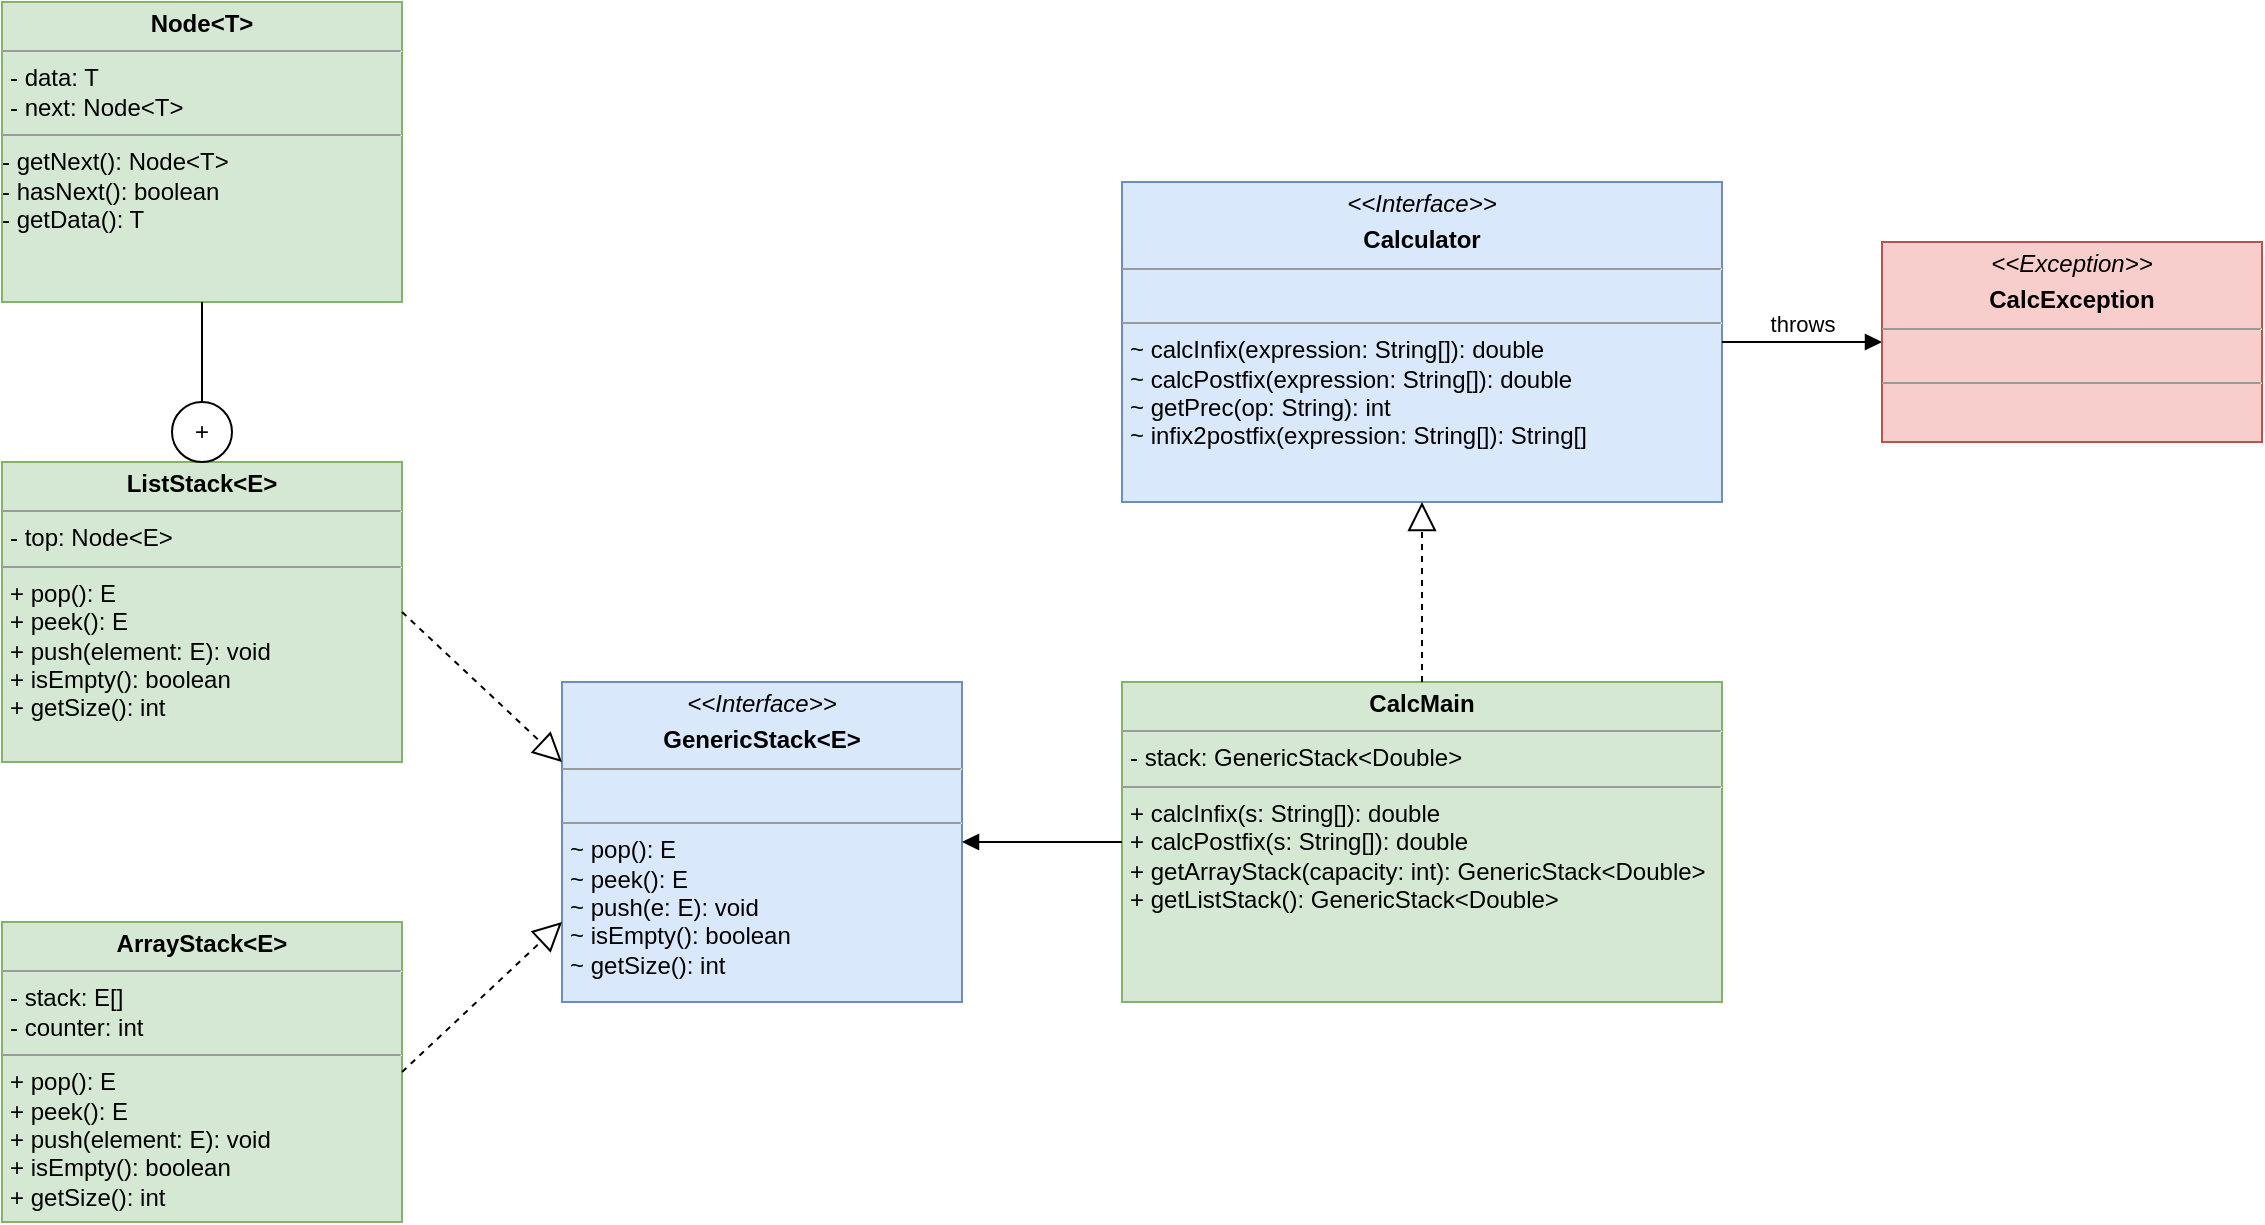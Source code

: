<mxfile version="20.5.3" type="device"><diagram id="0mf5CSDhRAKHNxlao5OT" name="Seite-1"><mxGraphModel dx="1422" dy="761" grid="0" gridSize="10" guides="1" tooltips="1" connect="1" arrows="1" fold="1" page="1" pageScale="1" pageWidth="1654" pageHeight="1169" math="0" shadow="0"><root><mxCell id="0"/><mxCell id="1" parent="0"/><mxCell id="vD7FnfhJnVGObPDARP8b-1" value="&lt;p style=&quot;margin:0px;margin-top:4px;text-align:center;&quot;&gt;&lt;i&gt;&amp;lt;&amp;lt;Interface&amp;gt;&amp;gt;&lt;/i&gt;&lt;/p&gt;&lt;p style=&quot;margin:0px;margin-top:4px;text-align:center;&quot;&gt;&lt;b&gt;GenericStack&amp;lt;E&amp;gt;&lt;/b&gt;&lt;br&gt;&lt;/p&gt;&lt;hr size=&quot;1&quot;&gt;&lt;p style=&quot;margin:0px;margin-left:4px;&quot;&gt;&lt;br&gt;&lt;/p&gt;&lt;hr size=&quot;1&quot;&gt;&lt;p style=&quot;margin:0px;margin-left:4px;&quot;&gt;~ pop(): E&lt;/p&gt;&lt;p style=&quot;margin:0px;margin-left:4px;&quot;&gt;~ peek(): E&lt;/p&gt;&lt;p style=&quot;margin:0px;margin-left:4px;&quot;&gt;~ push(e: E): void&lt;/p&gt;&lt;p style=&quot;margin:0px;margin-left:4px;&quot;&gt;~ isEmpty(): boolean&lt;/p&gt;&lt;p style=&quot;margin:0px;margin-left:4px;&quot;&gt;~ getSize(): int&lt;br&gt;&lt;/p&gt;" style="verticalAlign=top;align=left;overflow=fill;fontSize=12;fontFamily=Helvetica;html=1;fillColor=#dae8fc;strokeColor=#6c8ebf;" vertex="1" parent="1"><mxGeometry x="600" y="400" width="200" height="160" as="geometry"/></mxCell><mxCell id="vD7FnfhJnVGObPDARP8b-2" value="&lt;p style=&quot;margin:0px;margin-top:4px;text-align:center;&quot;&gt;&lt;b&gt;ListStack&amp;lt;E&amp;gt;&lt;/b&gt;&lt;/p&gt;&lt;hr size=&quot;1&quot;&gt;&lt;p style=&quot;margin:0px;margin-left:4px;&quot;&gt;- top: Node&amp;lt;E&amp;gt;&lt;br&gt;&lt;/p&gt;&lt;hr size=&quot;1&quot;&gt;&lt;p style=&quot;margin:0px;margin-left:4px;&quot;&gt;+ pop(): E&lt;/p&gt;&lt;p style=&quot;margin:0px;margin-left:4px;&quot;&gt;+ peek(): E&lt;/p&gt;&lt;p style=&quot;margin:0px;margin-left:4px;&quot;&gt;+ push(element: E): void&lt;/p&gt;&lt;p style=&quot;margin:0px;margin-left:4px;&quot;&gt;+ isEmpty(): boolean&lt;/p&gt;&lt;p style=&quot;margin:0px;margin-left:4px;&quot;&gt;+ getSize(): int&lt;br&gt;&lt;/p&gt;" style="verticalAlign=top;align=left;overflow=fill;fontSize=12;fontFamily=Helvetica;html=1;fillColor=#d5e8d4;strokeColor=#82b366;" vertex="1" parent="1"><mxGeometry x="320" y="290" width="200" height="150" as="geometry"/></mxCell><mxCell id="vD7FnfhJnVGObPDARP8b-3" value="&lt;p style=&quot;margin:0px;margin-top:4px;text-align:center;&quot;&gt;&lt;b&gt;ArrayStack&amp;lt;E&amp;gt;&lt;/b&gt;&lt;/p&gt;&lt;hr size=&quot;1&quot;&gt;&lt;p style=&quot;margin:0px;margin-left:4px;&quot;&gt;- stack: E[]&lt;/p&gt;&lt;p style=&quot;margin:0px;margin-left:4px;&quot;&gt;- counter: int&lt;br&gt;&lt;/p&gt;&lt;hr size=&quot;1&quot;&gt;&lt;p style=&quot;margin:0px;margin-left:4px;&quot;&gt;+ pop(): E&lt;/p&gt;&lt;p style=&quot;margin:0px;margin-left:4px;&quot;&gt;+ peek(): E&lt;/p&gt;&lt;p style=&quot;margin:0px;margin-left:4px;&quot;&gt;+ push(element: E): void&lt;/p&gt;&lt;p style=&quot;margin:0px;margin-left:4px;&quot;&gt;+ isEmpty(): boolean&lt;/p&gt;&lt;p style=&quot;margin:0px;margin-left:4px;&quot;&gt;+ getSize(): int&lt;br&gt;&lt;/p&gt;" style="verticalAlign=top;align=left;overflow=fill;fontSize=12;fontFamily=Helvetica;html=1;fillColor=#d5e8d4;strokeColor=#82b366;" vertex="1" parent="1"><mxGeometry x="320" y="520" width="200" height="150" as="geometry"/></mxCell><mxCell id="vD7FnfhJnVGObPDARP8b-4" value="" style="endArrow=block;dashed=1;endFill=0;endSize=12;html=1;rounded=0;exitX=1;exitY=0.5;exitDx=0;exitDy=0;entryX=0;entryY=0.25;entryDx=0;entryDy=0;" edge="1" parent="1" source="vD7FnfhJnVGObPDARP8b-2" target="vD7FnfhJnVGObPDARP8b-1"><mxGeometry width="160" relative="1" as="geometry"><mxPoint x="520" y="470" as="sourcePoint"/><mxPoint x="680" y="470" as="targetPoint"/></mxGeometry></mxCell><mxCell id="vD7FnfhJnVGObPDARP8b-5" value="" style="endArrow=block;dashed=1;endFill=0;endSize=12;html=1;rounded=0;exitX=1;exitY=0.5;exitDx=0;exitDy=0;entryX=0;entryY=0.75;entryDx=0;entryDy=0;" edge="1" parent="1" source="vD7FnfhJnVGObPDARP8b-3" target="vD7FnfhJnVGObPDARP8b-1"><mxGeometry width="160" relative="1" as="geometry"><mxPoint x="530.0" y="375" as="sourcePoint"/><mxPoint x="610.0" y="450" as="targetPoint"/></mxGeometry></mxCell><mxCell id="vD7FnfhJnVGObPDARP8b-6" value="&lt;p style=&quot;margin:0px;margin-top:4px;text-align:center;&quot;&gt;&lt;b&gt;Node&amp;lt;T&amp;gt;&lt;/b&gt;&lt;/p&gt;&lt;hr size=&quot;1&quot;&gt;&lt;p style=&quot;margin:0px;margin-left:4px;&quot;&gt;- data: T&lt;/p&gt;&lt;p style=&quot;margin:0px;margin-left:4px;&quot;&gt;- next: Node&amp;lt;T&amp;gt;&lt;br&gt;&lt;/p&gt;&lt;hr size=&quot;1&quot;&gt;&lt;div&gt;- getNext(): Node&amp;lt;T&amp;gt;&lt;/div&gt;&lt;div&gt;- hasNext(): boolean&lt;/div&gt;&lt;div&gt;- getData(): T&lt;br&gt;&lt;/div&gt;" style="verticalAlign=top;align=left;overflow=fill;fontSize=12;fontFamily=Helvetica;html=1;fillColor=#d5e8d4;strokeColor=#82b366;" vertex="1" parent="1"><mxGeometry x="320" y="60" width="200" height="150" as="geometry"/></mxCell><mxCell id="vD7FnfhJnVGObPDARP8b-8" value="" style="endArrow=none;html=1;rounded=0;entryX=0.5;entryY=1;entryDx=0;entryDy=0;exitX=0.5;exitY=0;exitDx=0;exitDy=0;startArrow=none;" edge="1" parent="1" source="vD7FnfhJnVGObPDARP8b-7" target="vD7FnfhJnVGObPDARP8b-6"><mxGeometry width="50" height="50" relative="1" as="geometry"><mxPoint x="720" y="320" as="sourcePoint"/><mxPoint x="770" y="270" as="targetPoint"/></mxGeometry></mxCell><mxCell id="vD7FnfhJnVGObPDARP8b-7" value="+" style="ellipse;whiteSpace=wrap;html=1;aspect=fixed;" vertex="1" parent="1"><mxGeometry x="405" y="260" width="30" height="30" as="geometry"/></mxCell><mxCell id="vD7FnfhJnVGObPDARP8b-9" value="" style="endArrow=none;html=1;rounded=0;entryX=0.5;entryY=1;entryDx=0;entryDy=0;exitX=0.5;exitY=0;exitDx=0;exitDy=0;" edge="1" parent="1" source="vD7FnfhJnVGObPDARP8b-2" target="vD7FnfhJnVGObPDARP8b-7"><mxGeometry width="50" height="50" relative="1" as="geometry"><mxPoint x="420" y="290" as="sourcePoint"/><mxPoint x="420" y="210" as="targetPoint"/></mxGeometry></mxCell><mxCell id="vD7FnfhJnVGObPDARP8b-10" value="&lt;p style=&quot;margin:0px;margin-top:4px;text-align:center;&quot;&gt;&lt;b&gt;CalcMain&lt;/b&gt;&lt;/p&gt;&lt;hr size=&quot;1&quot;&gt;&lt;p style=&quot;margin:0px;margin-left:4px;&quot;&gt;- stack: GenericStack&amp;lt;Double&amp;gt;&lt;br&gt;&lt;/p&gt;&lt;hr size=&quot;1&quot;&gt;&lt;p style=&quot;margin:0px;margin-left:4px;&quot;&gt;+ calcInfix(s: String[]): double&lt;/p&gt;&lt;p style=&quot;margin:0px;margin-left:4px;&quot;&gt;+ calcPostfix(s: String[]): double&lt;/p&gt;&lt;p style=&quot;margin:0px;margin-left:4px;&quot;&gt;+ getArrayStack(capacity: int): GenericStack&amp;lt;Double&amp;gt;&lt;/p&gt;&lt;p style=&quot;margin:0px;margin-left:4px;&quot;&gt;+ getListStack(): GenericStack&amp;lt;Double&amp;gt;&lt;br&gt;&lt;/p&gt;" style="verticalAlign=top;align=left;overflow=fill;fontSize=12;fontFamily=Helvetica;html=1;fillColor=#d5e8d4;strokeColor=#82b366;" vertex="1" parent="1"><mxGeometry x="880" y="400" width="300" height="160" as="geometry"/></mxCell><mxCell id="vD7FnfhJnVGObPDARP8b-12" value="" style="html=1;verticalAlign=bottom;endArrow=block;rounded=0;exitX=0;exitY=0.5;exitDx=0;exitDy=0;entryX=1;entryY=0.5;entryDx=0;entryDy=0;" edge="1" parent="1" source="vD7FnfhJnVGObPDARP8b-10" target="vD7FnfhJnVGObPDARP8b-1"><mxGeometry width="80" relative="1" as="geometry"><mxPoint x="870" y="530" as="sourcePoint"/><mxPoint x="950" y="530" as="targetPoint"/></mxGeometry></mxCell><mxCell id="vD7FnfhJnVGObPDARP8b-13" value="&lt;p style=&quot;margin:0px;margin-top:4px;text-align:center;&quot;&gt;&lt;i&gt;&amp;lt;&amp;lt;Interface&amp;gt;&amp;gt;&lt;/i&gt;&lt;/p&gt;&lt;p style=&quot;margin:0px;margin-top:4px;text-align:center;&quot;&gt;&lt;b&gt;Calculator&lt;/b&gt;&lt;br&gt;&lt;/p&gt;&lt;hr size=&quot;1&quot;&gt;&lt;p style=&quot;margin:0px;margin-left:4px;&quot;&gt;&lt;br&gt;&lt;/p&gt;&lt;hr size=&quot;1&quot;&gt;&lt;p style=&quot;margin:0px;margin-left:4px;&quot;&gt;~ calcInfix(expression: String[]): double&lt;/p&gt;&lt;p style=&quot;margin:0px;margin-left:4px;&quot;&gt;~ calcPostfix(expression: String[]): double&lt;/p&gt;&lt;p style=&quot;margin:0px;margin-left:4px;&quot;&gt;~ getPrec(op: String): int&lt;/p&gt;&lt;p style=&quot;margin:0px;margin-left:4px;&quot;&gt;~ infix2postfix(expression: String[]): String[]&lt;br&gt;&lt;/p&gt;" style="verticalAlign=top;align=left;overflow=fill;fontSize=12;fontFamily=Helvetica;html=1;fillColor=#dae8fc;strokeColor=#6c8ebf;" vertex="1" parent="1"><mxGeometry x="880" y="150" width="300" height="160" as="geometry"/></mxCell><mxCell id="vD7FnfhJnVGObPDARP8b-14" value="" style="endArrow=block;dashed=1;endFill=0;endSize=12;html=1;rounded=0;exitX=0.5;exitY=0;exitDx=0;exitDy=0;entryX=0.5;entryY=1;entryDx=0;entryDy=0;" edge="1" parent="1" source="vD7FnfhJnVGObPDARP8b-10" target="vD7FnfhJnVGObPDARP8b-13"><mxGeometry width="160" relative="1" as="geometry"><mxPoint x="530.0" y="375" as="sourcePoint"/><mxPoint x="610.0" y="450" as="targetPoint"/></mxGeometry></mxCell><mxCell id="vD7FnfhJnVGObPDARP8b-16" value="&lt;p style=&quot;margin:0px;margin-top:4px;text-align:center;&quot;&gt;&lt;i&gt;&amp;lt;&amp;lt;Exception&amp;gt;&amp;gt;&lt;/i&gt;&lt;/p&gt;&lt;p style=&quot;margin:0px;margin-top:4px;text-align:center;&quot;&gt;&lt;b&gt;CalcException&lt;/b&gt;&lt;br&gt;&lt;/p&gt;&lt;hr size=&quot;1&quot;&gt;&lt;p style=&quot;margin:0px;margin-left:4px;&quot;&gt;&lt;br&gt;&lt;/p&gt;&lt;hr size=&quot;1&quot;&gt;&lt;p style=&quot;margin:0px;margin-left:4px;&quot;&gt;&lt;br&gt;&lt;/p&gt;" style="verticalAlign=top;align=left;overflow=fill;fontSize=12;fontFamily=Helvetica;html=1;fillColor=#f8cecc;strokeColor=#b85450;" vertex="1" parent="1"><mxGeometry x="1260" y="180" width="190" height="100" as="geometry"/></mxCell><mxCell id="vD7FnfhJnVGObPDARP8b-17" value="throws" style="html=1;verticalAlign=bottom;endArrow=block;rounded=0;exitX=1;exitY=0.5;exitDx=0;exitDy=0;entryX=0;entryY=0.5;entryDx=0;entryDy=0;" edge="1" parent="1" source="vD7FnfhJnVGObPDARP8b-13" target="vD7FnfhJnVGObPDARP8b-16"><mxGeometry width="80" relative="1" as="geometry"><mxPoint x="1200" y="250" as="sourcePoint"/><mxPoint x="1240" y="240" as="targetPoint"/></mxGeometry></mxCell></root></mxGraphModel></diagram></mxfile>